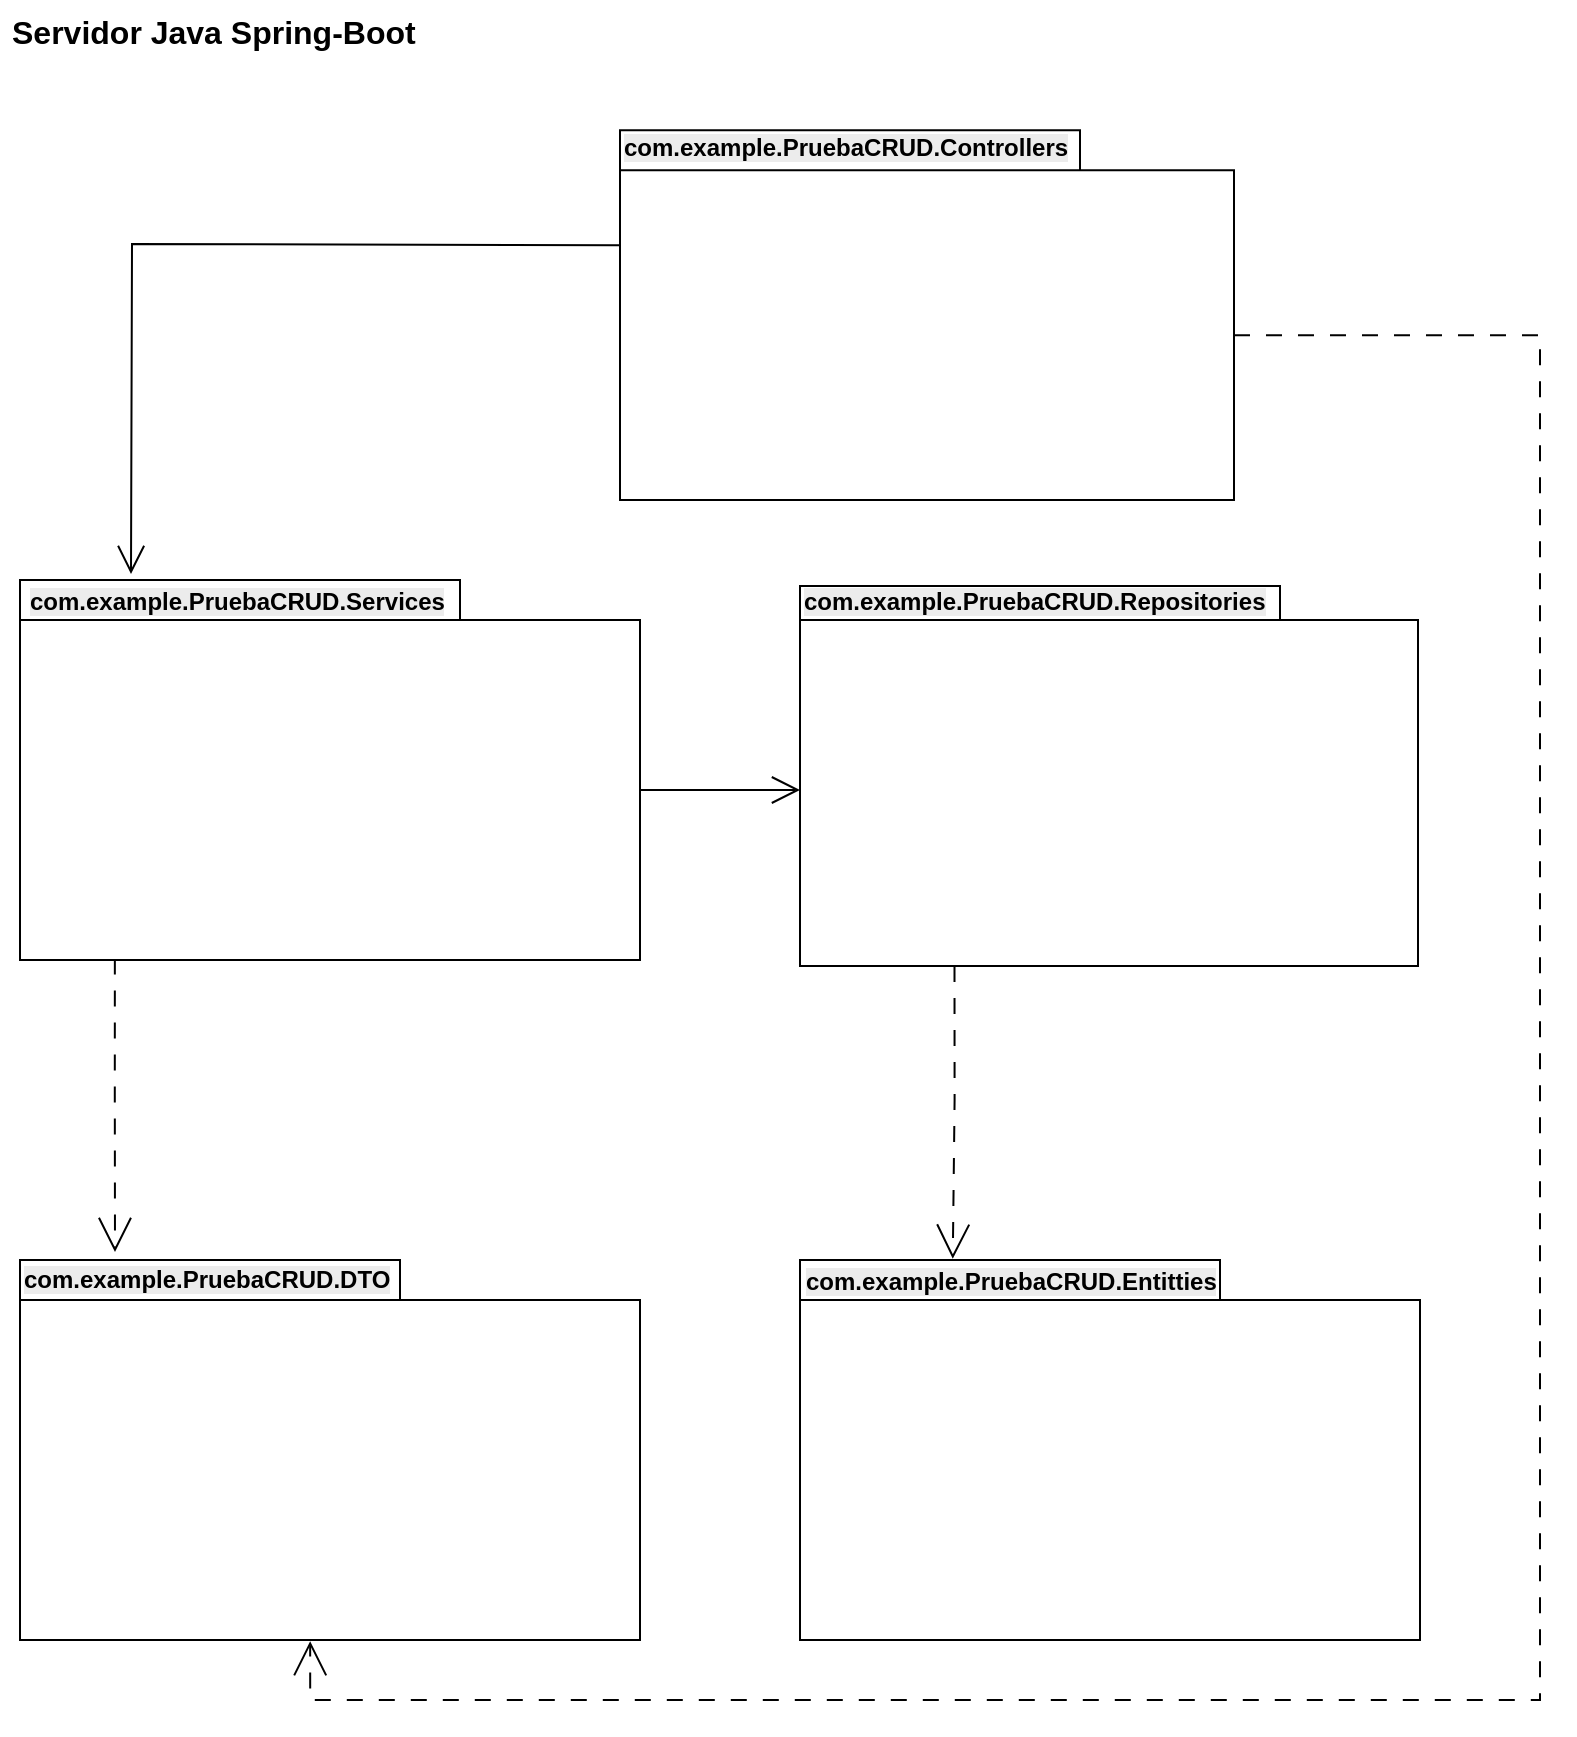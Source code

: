 <mxfile version="27.0.5">
  <diagram id="C5RBs43oDa-KdzZeNtuy" name="Componentes">
    <mxGraphModel dx="933" dy="1051" grid="1" gridSize="10" guides="1" tooltips="1" connect="1" arrows="1" fold="1" page="1" pageScale="1" pageWidth="850" pageHeight="1100" math="0" shadow="0">
      <root>
        <mxCell id="WIyWlLk6GJQsqaUBKTNV-0" />
        <mxCell id="WIyWlLk6GJQsqaUBKTNV-1" parent="WIyWlLk6GJQsqaUBKTNV-0" />
        <mxCell id="s4hUxg75_TmqoVt2xTle-6" value="&lt;span style=&quot;font-weight: 700; text-align: center;&quot;&gt;Servidor Java Spring-Boot&lt;/span&gt;" style="text;strokeColor=none;fillColor=none;spacingLeft=4;spacingRight=4;overflow=hidden;rotatable=0;points=[[0,0.5],[1,0.5]];portConstraint=eastwest;fontSize=16;whiteSpace=wrap;html=1;" vertex="1" parent="WIyWlLk6GJQsqaUBKTNV-1">
          <mxGeometry x="860" y="10" width="230" height="35.24" as="geometry" />
        </mxCell>
        <mxCell id="s4hUxg75_TmqoVt2xTle-14" style="edgeStyle=orthogonalEdgeStyle;rounded=0;orthogonalLoop=1;jettySize=auto;html=1;exitX=0.153;exitY=0.996;exitDx=0;exitDy=0;exitPerimeter=0;entryX=0.25;entryY=0;entryDx=0;entryDy=0;endArrow=open;endFill=0;endSize=15;dashed=1;dashPattern=8 8;" edge="1" parent="WIyWlLk6GJQsqaUBKTNV-1" source="s4hUxg75_TmqoVt2xTle-17" target="s4hUxg75_TmqoVt2xTle-19">
          <mxGeometry relative="1" as="geometry">
            <Array as="points" />
          </mxGeometry>
        </mxCell>
        <mxCell id="s4hUxg75_TmqoVt2xTle-16" value="" style="group" vertex="1" connectable="0" parent="WIyWlLk6GJQsqaUBKTNV-1">
          <mxGeometry x="870" y="297" width="351" height="193" as="geometry" />
        </mxCell>
        <mxCell id="s4hUxg75_TmqoVt2xTle-17" value="" style="shape=folder;fontStyle=1;spacingTop=10;tabWidth=220;tabHeight=20;tabPosition=left;html=1;whiteSpace=wrap;" vertex="1" parent="s4hUxg75_TmqoVt2xTle-16">
          <mxGeometry y="3" width="310" height="190" as="geometry" />
        </mxCell>
        <mxCell id="s4hUxg75_TmqoVt2xTle-18" value="&lt;span style=&quot;color: rgb(0, 0, 0); font-family: Helvetica; font-size: 12px; font-style: normal; font-variant-ligatures: normal; font-variant-caps: normal; font-weight: 700; letter-spacing: normal; orphans: 2; text-align: center; text-indent: 0px; text-transform: none; widows: 2; word-spacing: 0px; -webkit-text-stroke-width: 0px; white-space: normal; background-color: rgb(236, 236, 236); text-decoration-thickness: initial; text-decoration-style: initial; text-decoration-color: initial; display: inline !important; float: none;&quot;&gt;com.example.PruebaCRUD.Services&lt;/span&gt;" style="text;whiteSpace=wrap;html=1;" vertex="1" parent="s4hUxg75_TmqoVt2xTle-16">
          <mxGeometry x="3" width="210" height="30" as="geometry" />
        </mxCell>
        <mxCell id="s4hUxg75_TmqoVt2xTle-20" value="" style="group" vertex="1" connectable="0" parent="WIyWlLk6GJQsqaUBKTNV-1">
          <mxGeometry x="1170" y="70" width="307" height="190" as="geometry" />
        </mxCell>
        <mxCell id="s4hUxg75_TmqoVt2xTle-21" value="" style="shape=folder;fontStyle=1;spacingTop=10;tabWidth=230;tabHeight=20;tabPosition=left;html=1;whiteSpace=wrap;" vertex="1" parent="s4hUxg75_TmqoVt2xTle-20">
          <mxGeometry y="5.175" width="307" height="184.825" as="geometry" />
        </mxCell>
        <mxCell id="s4hUxg75_TmqoVt2xTle-22" value="&lt;span style=&quot;color: rgb(0, 0, 0); font-family: Helvetica; font-style: normal; font-variant-ligatures: normal; font-variant-caps: normal; font-weight: 700; letter-spacing: normal; orphans: 2; text-align: center; text-indent: 0px; text-transform: none; widows: 2; word-spacing: 0px; -webkit-text-stroke-width: 0px; white-space: normal; background-color: rgb(236, 236, 236); text-decoration-thickness: initial; text-decoration-style: initial; text-decoration-color: initial; float: none; display: inline !important;&quot;&gt;com.example.PruebaCRUD.Controllers&lt;/span&gt;" style="text;whiteSpace=wrap;html=1;fontSize=12;" vertex="1" parent="s4hUxg75_TmqoVt2xTle-20">
          <mxGeometry width="141.149" height="21.744" as="geometry" />
        </mxCell>
        <mxCell id="s4hUxg75_TmqoVt2xTle-23" value="" style="endArrow=open;endFill=0;endSize=12;html=1;rounded=0;exitX=0;exitY=0;exitDx=0;exitDy=57.5;exitPerimeter=0;entryX=0.25;entryY=0;entryDx=0;entryDy=0;" edge="1" parent="WIyWlLk6GJQsqaUBKTNV-1" source="s4hUxg75_TmqoVt2xTle-21" target="s4hUxg75_TmqoVt2xTle-18">
          <mxGeometry width="160" relative="1" as="geometry">
            <mxPoint x="1190" y="340" as="sourcePoint" />
            <mxPoint x="1350" y="340" as="targetPoint" />
            <Array as="points">
              <mxPoint x="926" y="132" />
            </Array>
          </mxGeometry>
        </mxCell>
        <mxCell id="s4hUxg75_TmqoVt2xTle-12" value="" style="endArrow=open;endFill=0;endSize=12;html=1;rounded=0;entryX=0;entryY=0;entryDx=0;entryDy=102;entryPerimeter=0;exitX=0;exitY=0;exitDx=310;exitDy=105;exitPerimeter=0;" edge="1" parent="WIyWlLk6GJQsqaUBKTNV-1" source="s4hUxg75_TmqoVt2xTle-17" target="s4hUxg75_TmqoVt2xTle-7">
          <mxGeometry width="160" relative="1" as="geometry">
            <mxPoint x="1360" y="152" as="sourcePoint" />
            <mxPoint x="1480" y="150" as="targetPoint" />
          </mxGeometry>
        </mxCell>
        <mxCell id="s4hUxg75_TmqoVt2xTle-26" style="edgeStyle=orthogonalEdgeStyle;rounded=0;orthogonalLoop=1;jettySize=auto;html=1;exitX=0.25;exitY=1;exitDx=0;exitDy=0;exitPerimeter=0;entryX=0.359;entryY=0.116;entryDx=0;entryDy=0;endArrow=open;endFill=0;endSize=15;dashed=1;dashPattern=8 8;entryPerimeter=0;" edge="1" parent="WIyWlLk6GJQsqaUBKTNV-1" source="s4hUxg75_TmqoVt2xTle-7" target="s4hUxg75_TmqoVt2xTle-25">
          <mxGeometry relative="1" as="geometry">
            <Array as="points" />
            <mxPoint x="1400" y="493" as="sourcePoint" />
            <mxPoint x="1401" y="640" as="targetPoint" />
          </mxGeometry>
        </mxCell>
        <mxCell id="s4hUxg75_TmqoVt2xTle-27" value="" style="group" vertex="1" connectable="0" parent="WIyWlLk6GJQsqaUBKTNV-1">
          <mxGeometry x="1260" y="637" width="310" height="193" as="geometry" />
        </mxCell>
        <mxCell id="s4hUxg75_TmqoVt2xTle-9" value="" style="shape=folder;fontStyle=1;spacingTop=10;tabWidth=210;tabHeight=20;tabPosition=left;html=1;whiteSpace=wrap;" vertex="1" parent="s4hUxg75_TmqoVt2xTle-27">
          <mxGeometry y="3" width="310" height="190" as="geometry" />
        </mxCell>
        <mxCell id="s4hUxg75_TmqoVt2xTle-25" value="&lt;span style=&quot;color: rgb(0, 0, 0); font-family: Helvetica; font-size: 12px; font-style: normal; font-variant-ligatures: normal; font-variant-caps: normal; font-weight: 700; letter-spacing: normal; orphans: 2; text-align: center; text-indent: 0px; text-transform: none; widows: 2; word-spacing: 0px; -webkit-text-stroke-width: 0px; white-space: normal; background-color: rgb(236, 236, 236); text-decoration-thickness: initial; text-decoration-style: initial; text-decoration-color: initial; display: inline !important; float: none;&quot;&gt;com.example.PruebaCRUD.Entitties&lt;/span&gt;" style="text;whiteSpace=wrap;html=1;" vertex="1" parent="s4hUxg75_TmqoVt2xTle-27">
          <mxGeometry x="1" width="210" height="20" as="geometry" />
        </mxCell>
        <mxCell id="s4hUxg75_TmqoVt2xTle-28" value="" style="group" vertex="1" connectable="0" parent="WIyWlLk6GJQsqaUBKTNV-1">
          <mxGeometry x="870" y="636" width="310" height="194" as="geometry" />
        </mxCell>
        <mxCell id="s4hUxg75_TmqoVt2xTle-8" value="" style="shape=folder;fontStyle=1;spacingTop=10;tabWidth=190;tabHeight=20;tabPosition=left;html=1;whiteSpace=wrap;" vertex="1" parent="s4hUxg75_TmqoVt2xTle-28">
          <mxGeometry y="4" width="310" height="190" as="geometry" />
        </mxCell>
        <mxCell id="s4hUxg75_TmqoVt2xTle-19" value="&lt;span style=&quot;color: rgb(0, 0, 0); font-family: Helvetica; font-size: 12px; font-style: normal; font-variant-ligatures: normal; font-variant-caps: normal; font-weight: 700; letter-spacing: normal; orphans: 2; text-align: center; text-indent: 0px; text-transform: none; widows: 2; word-spacing: 0px; -webkit-text-stroke-width: 0px; white-space: normal; background-color: rgb(236, 236, 236); text-decoration-thickness: initial; text-decoration-style: initial; text-decoration-color: initial; display: inline !important; float: none;&quot;&gt;com.example.PruebaCRUD.DTO&lt;/span&gt;" style="text;whiteSpace=wrap;html=1;" vertex="1" parent="s4hUxg75_TmqoVt2xTle-28">
          <mxGeometry width="190" height="20" as="geometry" />
        </mxCell>
        <mxCell id="s4hUxg75_TmqoVt2xTle-29" value="" style="group" vertex="1" connectable="0" parent="WIyWlLk6GJQsqaUBKTNV-1">
          <mxGeometry x="1260" y="297" width="309" height="196" as="geometry" />
        </mxCell>
        <mxCell id="s4hUxg75_TmqoVt2xTle-7" value="" style="shape=folder;fontStyle=1;spacingTop=10;tabWidth=240;tabHeight=17;tabPosition=left;html=1;whiteSpace=wrap;" vertex="1" parent="s4hUxg75_TmqoVt2xTle-29">
          <mxGeometry y="6" width="309" height="190" as="geometry" />
        </mxCell>
        <mxCell id="s4hUxg75_TmqoVt2xTle-24" value="&lt;span style=&quot;color: rgb(0, 0, 0); font-family: Helvetica; font-size: 12px; font-style: normal; font-variant-ligatures: normal; font-variant-caps: normal; font-weight: 700; letter-spacing: normal; orphans: 2; text-align: center; text-indent: 0px; text-transform: none; widows: 2; word-spacing: 0px; -webkit-text-stroke-width: 0px; white-space: normal; background-color: rgb(236, 236, 236); text-decoration-thickness: initial; text-decoration-style: initial; text-decoration-color: initial; display: inline !important; float: none;&quot;&gt;com.example.PruebaCRUD.Repositories&lt;/span&gt;" style="text;whiteSpace=wrap;html=1;" vertex="1" parent="s4hUxg75_TmqoVt2xTle-29">
          <mxGeometry width="260" height="20" as="geometry" />
        </mxCell>
        <mxCell id="s4hUxg75_TmqoVt2xTle-32" style="edgeStyle=orthogonalEdgeStyle;rounded=0;orthogonalLoop=1;jettySize=auto;html=1;exitX=0;exitY=0;exitDx=307;exitDy=102.412;exitPerimeter=0;entryX=0.468;entryY=1.003;entryDx=0;entryDy=0;endArrow=open;endFill=0;endSize=15;dashed=1;dashPattern=8 8;entryPerimeter=0;" edge="1" parent="WIyWlLk6GJQsqaUBKTNV-1" source="s4hUxg75_TmqoVt2xTle-21" target="s4hUxg75_TmqoVt2xTle-8">
          <mxGeometry relative="1" as="geometry">
            <Array as="points">
              <mxPoint x="1630" y="178" />
              <mxPoint x="1630" y="860" />
              <mxPoint x="1015" y="860" />
            </Array>
            <mxPoint x="1347" y="503" as="sourcePoint" />
            <mxPoint x="1346" y="649" as="targetPoint" />
          </mxGeometry>
        </mxCell>
      </root>
    </mxGraphModel>
  </diagram>
</mxfile>
